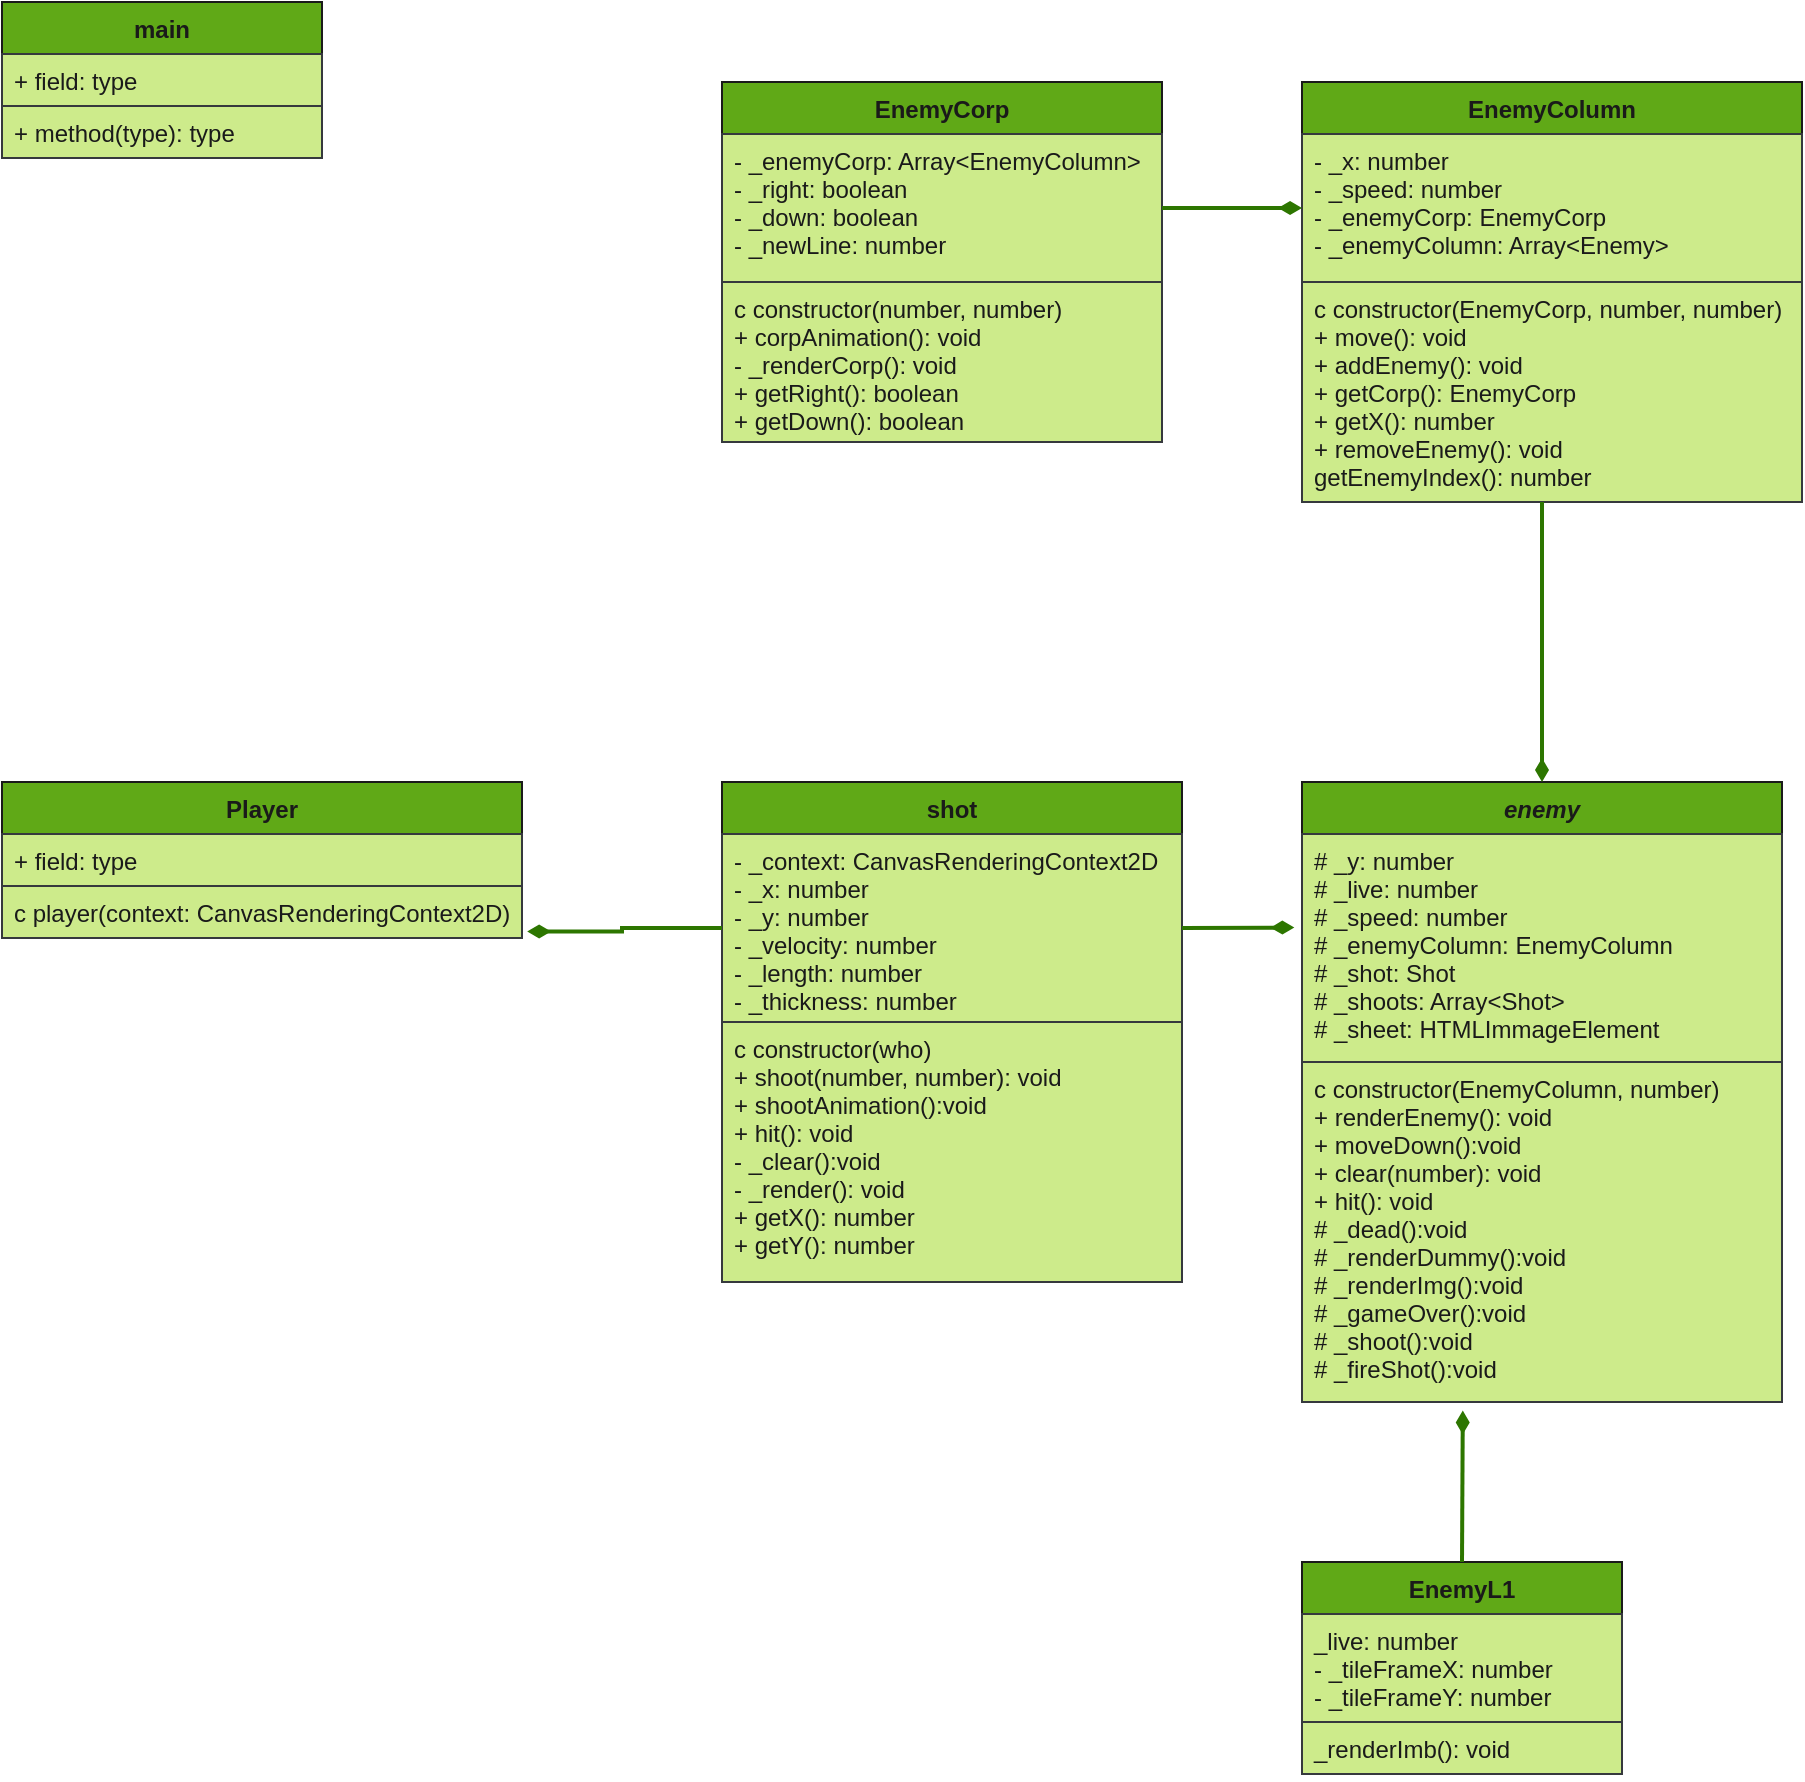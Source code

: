 <mxfile>
    <diagram id="eytjVthPBlMdNpsndXKb" name="Page-1">
        <mxGraphModel dx="2006" dy="899" grid="1" gridSize="10" guides="1" tooltips="1" connect="1" arrows="1" fold="1" page="1" pageScale="1" pageWidth="850" pageHeight="1100" math="0" shadow="0">
            <root>
                <mxCell id="0"/>
                <mxCell id="1" parent="0"/>
                <mxCell id="2" value="Player" style="swimlane;fontStyle=1;align=center;verticalAlign=top;childLayout=stackLayout;horizontal=1;startSize=26;horizontalStack=0;resizeParent=1;resizeParentMax=0;resizeLast=0;collapsible=1;marginBottom=0;rounded=0;shadow=0;fontColor=#1A1A1A;strokeColor=#1A1A1A;fillColor=#60a917;swimlaneFillColor=#CDEB8B;glass=0;sketch=0;" parent="1" vertex="1">
                    <mxGeometry x="410" y="390" width="260" height="78" as="geometry"/>
                </mxCell>
                <mxCell id="3" value="+ field: type" style="text;strokeColor=#36393d;fillColor=#CDEB8B;align=left;verticalAlign=top;spacingLeft=4;spacingRight=4;overflow=hidden;rotatable=0;points=[[0,0.5],[1,0.5]];portConstraint=eastwest;fontColor=#1A1A1A;" parent="2" vertex="1">
                    <mxGeometry y="26" width="260" height="26" as="geometry"/>
                </mxCell>
                <mxCell id="5" value="c player(context: CanvasRenderingContext2D)" style="text;strokeColor=#36393d;fillColor=#CDEB8B;align=left;verticalAlign=top;spacingLeft=4;spacingRight=4;overflow=hidden;rotatable=0;points=[[0,0.5],[1,0.5]];portConstraint=eastwest;fontColor=#1A1A1A;" parent="2" vertex="1">
                    <mxGeometry y="52" width="260" height="26" as="geometry"/>
                </mxCell>
                <mxCell id="6" value="main" style="swimlane;fontStyle=1;align=center;verticalAlign=top;childLayout=stackLayout;horizontal=1;startSize=26;horizontalStack=0;resizeParent=1;resizeParentMax=0;resizeLast=0;collapsible=1;marginBottom=0;fillColor=#60a917;rounded=0;glass=0;shadow=0;sketch=0;labelBackgroundColor=none;fontColor=#1A1A1A;swimlaneFillColor=#CDEB8B;strokeColor=#1A1A1A;" parent="1" vertex="1">
                    <mxGeometry x="410" width="160" height="78" as="geometry">
                        <mxRectangle x="340" y="10" width="60" height="26" as="alternateBounds"/>
                    </mxGeometry>
                </mxCell>
                <mxCell id="7" value="+ field: type" style="text;strokeColor=#36393d;align=left;verticalAlign=top;spacingLeft=4;spacingRight=4;overflow=hidden;rotatable=0;points=[[0,0.5],[1,0.5]];portConstraint=eastwest;fontColor=#1A1A1A;fillColor=#CDEB8B;" parent="6" vertex="1">
                    <mxGeometry y="26" width="160" height="26" as="geometry"/>
                </mxCell>
                <mxCell id="9" value="+ method(type): type" style="text;strokeColor=#36393d;fillColor=#cdeb8b;align=left;verticalAlign=top;spacingLeft=4;spacingRight=4;overflow=hidden;rotatable=0;points=[[0,0.5],[1,0.5]];portConstraint=eastwest;fontColor=#1A1A1A;" parent="6" vertex="1">
                    <mxGeometry y="52" width="160" height="26" as="geometry"/>
                </mxCell>
                <mxCell id="12" value="shot" style="swimlane;fontStyle=1;align=center;verticalAlign=top;childLayout=stackLayout;horizontal=1;startSize=26;horizontalStack=0;resizeParent=1;resizeParentMax=0;resizeLast=0;collapsible=1;marginBottom=0;fillColor=#60a917;rounded=0;glass=0;shadow=0;sketch=0;labelBackgroundColor=none;fontColor=#1A1A1A;swimlaneFillColor=#CDEB8B;strokeColor=#1A1A1A;noLabel=0;" parent="1" vertex="1">
                    <mxGeometry x="770" y="390" width="230" height="250" as="geometry">
                        <mxRectangle x="340" y="10" width="60" height="26" as="alternateBounds"/>
                    </mxGeometry>
                </mxCell>
                <mxCell id="13" value="- _context: CanvasRenderingContext2D&#10;- _x: number&#10;- _y: number&#10;- _velocity: number&#10;- _length: number&#10;- _thickness: number" style="text;strokeColor=#36393d;align=left;verticalAlign=top;spacingLeft=4;spacingRight=4;overflow=hidden;rotatable=0;points=[[0,0.5],[1,0.5]];portConstraint=eastwest;fontColor=#1A1A1A;fillColor=#CDEB8B;noLabel=0;absoluteArcSize=0;container=0;dropTarget=0;collapsible=0;expand=1;backgroundOutline=0;resizable=1;resizeHeight=0;treeFolding=0;snapToPoint=1;" parent="12" vertex="1">
                    <mxGeometry y="26" width="230" height="94" as="geometry"/>
                </mxCell>
                <mxCell id="14" value="c constructor(who)&#10;+ shoot(number, number): void&#10;+ shootAnimation():void&#10;+ hit(): void&#10;- _clear():void&#10;- _render(): void&#10;+ getX(): number&#10;+ getY(): number&#10;" style="text;strokeColor=#36393d;fillColor=#cdeb8b;align=left;verticalAlign=top;spacingLeft=4;spacingRight=4;overflow=hidden;rotatable=0;points=[[0,0.5],[1,0.5]];portConstraint=eastwest;fontColor=#1A1A1A;" parent="12" vertex="1">
                    <mxGeometry y="120" width="230" height="130" as="geometry"/>
                </mxCell>
                <mxCell id="22" value="enemy" style="swimlane;fontStyle=3;align=center;verticalAlign=top;childLayout=stackLayout;horizontal=1;startSize=26;horizontalStack=0;resizeParent=1;resizeParentMax=0;resizeLast=0;collapsible=1;marginBottom=0;fillColor=#60a917;rounded=0;glass=0;shadow=0;sketch=0;labelBackgroundColor=none;fontColor=#1A1A1A;swimlaneFillColor=#CDEB8B;strokeColor=#1A1A1A;" parent="1" vertex="1">
                    <mxGeometry x="1060" y="390" width="240" height="310" as="geometry">
                        <mxRectangle x="1060" y="390" width="60" height="26" as="alternateBounds"/>
                    </mxGeometry>
                </mxCell>
                <mxCell id="23" value="# _y: number&#10;# _live: number&#10;# _speed: number&#10;# _enemyColumn: EnemyColumn&#10;# _shot: Shot&#10;# _shoots: Array&lt;Shot&gt;&#10;# _sheet: HTMLImmageElement" style="text;strokeColor=#36393d;align=left;verticalAlign=top;spacingLeft=4;spacingRight=4;overflow=hidden;rotatable=0;points=[[0,0.5],[1,0.5]];portConstraint=eastwest;fontColor=#1A1A1A;fillColor=#CDEB8B;" parent="22" vertex="1">
                    <mxGeometry y="26" width="240" height="114" as="geometry"/>
                </mxCell>
                <mxCell id="24" value="c constructor(EnemyColumn, number)&#10;+ renderEnemy(): void&#10;+ moveDown():void&#10;+ clear(number): void&#10;+ hit(): void&#10;# _dead():void&#10;# _renderDummy():void&#10;# _renderImg():void&#10;# _gameOver():void&#10;# _shoot():void&#10;# _fireShot():void" style="text;strokeColor=#36393d;fillColor=#cdeb8b;align=left;verticalAlign=top;spacingLeft=4;spacingRight=4;overflow=hidden;rotatable=0;points=[[0,0.5],[1,0.5]];portConstraint=eastwest;fontColor=#1A1A1A;" parent="22" vertex="1">
                    <mxGeometry y="140" width="240" height="170" as="geometry"/>
                </mxCell>
                <mxCell id="25" value="EnemyL1" style="swimlane;fontStyle=1;align=center;verticalAlign=top;childLayout=stackLayout;horizontal=1;startSize=26;horizontalStack=0;resizeParent=1;resizeParentMax=0;resizeLast=0;collapsible=1;marginBottom=0;fillColor=#60a917;rounded=0;glass=0;shadow=0;sketch=0;labelBackgroundColor=none;fontColor=#1A1A1A;swimlaneFillColor=#CDEB8B;strokeColor=#1A1A1A;" parent="1" vertex="1">
                    <mxGeometry x="1060" y="780" width="160" height="106" as="geometry">
                        <mxRectangle x="340" y="10" width="60" height="26" as="alternateBounds"/>
                    </mxGeometry>
                </mxCell>
                <mxCell id="26" value="_live: number&#10;- _tileFrameX: number&#10;- _tileFrameY: number" style="text;strokeColor=#36393d;align=left;verticalAlign=top;spacingLeft=4;spacingRight=4;overflow=hidden;rotatable=0;points=[[0,0.5],[1,0.5]];portConstraint=eastwest;fontColor=#1A1A1A;fillColor=#CDEB8B;" parent="25" vertex="1">
                    <mxGeometry y="26" width="160" height="54" as="geometry"/>
                </mxCell>
                <mxCell id="27" value="_renderImb(): void" style="text;strokeColor=#36393d;fillColor=#cdeb8b;align=left;verticalAlign=top;spacingLeft=4;spacingRight=4;overflow=hidden;rotatable=0;points=[[0,0.5],[1,0.5]];portConstraint=eastwest;fontColor=#1A1A1A;" parent="25" vertex="1">
                    <mxGeometry y="80" width="160" height="26" as="geometry"/>
                </mxCell>
                <mxCell id="30" value="" style="endArrow=diamondThin;endFill=1;html=1;strokeColor=#2D7600;strokeWidth=2;exitX=0.5;exitY=0;exitDx=0;exitDy=0;entryX=0.335;entryY=1.025;entryDx=0;entryDy=0;entryPerimeter=0;fontColor=#1A1A1A;labelBackgroundColor=#2a2a2a;jumpStyle=gap;jumpSize=16;rounded=0;fillColor=#60a917;" parent="1" source="25" target="24" edge="1">
                    <mxGeometry width="160" relative="1" as="geometry">
                        <mxPoint x="870" y="740" as="sourcePoint"/>
                        <mxPoint x="1140" y="750" as="targetPoint"/>
                        <Array as="points"/>
                    </mxGeometry>
                </mxCell>
                <mxCell id="31" value="EnemyColumn" style="swimlane;fontStyle=1;align=center;verticalAlign=top;childLayout=stackLayout;horizontal=1;startSize=26;horizontalStack=0;resizeParent=1;resizeParentMax=0;resizeLast=0;collapsible=1;marginBottom=0;fillColor=#60a917;rounded=0;glass=0;shadow=0;sketch=0;labelBackgroundColor=none;fontColor=#1A1A1A;swimlaneFillColor=#CDEB8B;strokeColor=#1A1A1A;" parent="1" vertex="1">
                    <mxGeometry x="1060" y="40" width="250" height="210" as="geometry">
                        <mxRectangle x="340" y="10" width="60" height="26" as="alternateBounds"/>
                    </mxGeometry>
                </mxCell>
                <mxCell id="32" value="- _x: number&#10;- _speed: number&#10;- _enemyCorp: EnemyCorp&#10;- _enemyColumn: Array&lt;Enemy&gt;" style="text;strokeColor=#36393d;align=left;verticalAlign=top;spacingLeft=4;spacingRight=4;overflow=hidden;rotatable=0;points=[[0,0.5],[1,0.5]];portConstraint=eastwest;fontColor=#1A1A1A;fillColor=#CDEB8B;" parent="31" vertex="1">
                    <mxGeometry y="26" width="250" height="74" as="geometry"/>
                </mxCell>
                <mxCell id="33" value="c constructor(EnemyCorp, number, number)&#10;+ move(): void&#10;+ addEnemy(): void&#10;+ getCorp(): EnemyCorp&#10;+ getX(): number&#10;+ removeEnemy(): void&#10;getEnemyIndex(): number" style="text;strokeColor=#36393d;fillColor=#cdeb8b;align=left;verticalAlign=top;spacingLeft=4;spacingRight=4;overflow=hidden;rotatable=0;points=[[0,0.5],[1,0.5]];portConstraint=eastwest;fontColor=#1A1A1A;" parent="31" vertex="1">
                    <mxGeometry y="100" width="250" height="110" as="geometry"/>
                </mxCell>
                <mxCell id="35" style="edgeStyle=orthogonalEdgeStyle;rounded=0;orthogonalLoop=1;jettySize=auto;html=1;entryX=0.5;entryY=0;entryDx=0;entryDy=0;endArrow=diamondThin;endFill=1;fontColor=#1A1A1A;strokeColor=#2D7600;strokeWidth=2;jumpStyle=none;exitX=0.48;exitY=1;exitDx=0;exitDy=0;exitPerimeter=0;fillColor=#60a917;" parent="1" source="33" target="22" edge="1">
                    <mxGeometry relative="1" as="geometry">
                        <mxPoint x="1170" y="280" as="sourcePoint"/>
                        <mxPoint x="1070" y="483" as="targetPoint"/>
                    </mxGeometry>
                </mxCell>
                <mxCell id="37" value="EnemyCorp" style="swimlane;fontStyle=1;align=center;verticalAlign=top;childLayout=stackLayout;horizontal=1;startSize=26;horizontalStack=0;resizeParent=1;resizeParentMax=0;resizeLast=0;collapsible=1;marginBottom=0;fillColor=#60a917;rounded=0;glass=0;shadow=0;sketch=0;labelBackgroundColor=none;fontColor=#1A1A1A;swimlaneFillColor=#CDEB8B;strokeColor=#1A1A1A;" parent="1" vertex="1">
                    <mxGeometry x="770" y="40" width="220" height="180" as="geometry">
                        <mxRectangle x="340" y="10" width="60" height="26" as="alternateBounds"/>
                    </mxGeometry>
                </mxCell>
                <mxCell id="38" value="- _enemyCorp: Array&lt;EnemyColumn&gt;&#10;- _right: boolean&#10;- _down: boolean&#10;- _newLine: number" style="text;strokeColor=#36393d;align=left;verticalAlign=top;spacingLeft=4;spacingRight=4;overflow=hidden;rotatable=0;points=[[0,0.5],[1,0.5]];portConstraint=eastwest;fontColor=#1A1A1A;fillColor=#CDEB8B;" parent="37" vertex="1">
                    <mxGeometry y="26" width="220" height="74" as="geometry"/>
                </mxCell>
                <mxCell id="39" value="c constructor(number, number)&#10;+ corpAnimation(): void&#10;- _renderCorp(): void&#10;+ getRight(): boolean&#10;+ getDown(): boolean" style="text;strokeColor=#36393d;fillColor=#cdeb8b;align=left;verticalAlign=top;spacingLeft=4;spacingRight=4;overflow=hidden;rotatable=0;points=[[0,0.5],[1,0.5]];portConstraint=eastwest;fontColor=#1A1A1A;" parent="37" vertex="1">
                    <mxGeometry y="100" width="220" height="80" as="geometry"/>
                </mxCell>
                <mxCell id="40" style="edgeStyle=orthogonalEdgeStyle;rounded=0;orthogonalLoop=1;jettySize=auto;html=1;entryX=0;entryY=0.5;entryDx=0;entryDy=0;endArrow=diamondThin;endFill=1;fontColor=#1A1A1A;strokeColor=#2D7600;strokeWidth=2;jumpStyle=none;exitX=1;exitY=0.5;exitDx=0;exitDy=0;fillColor=#60a917;" parent="1" source="38" target="32" edge="1">
                    <mxGeometry relative="1" as="geometry">
                        <mxPoint x="940" y="103" as="sourcePoint"/>
                        <mxPoint x="950" y="230" as="targetPoint"/>
                    </mxGeometry>
                </mxCell>
                <mxCell id="42" style="edgeStyle=orthogonalEdgeStyle;rounded=0;jumpStyle=gap;jumpSize=16;orthogonalLoop=1;jettySize=auto;html=1;labelBackgroundColor=#2a2a2a;endArrow=diamondThin;endFill=1;strokeColor=#2D7600;strokeWidth=2;fontColor=#1A1A1A;entryX=-0.016;entryY=0.41;entryDx=0;entryDy=0;entryPerimeter=0;fillColor=#60a917;" parent="1" source="13" target="23" edge="1">
                    <mxGeometry relative="1" as="geometry">
                        <mxPoint x="1060" y="463" as="targetPoint"/>
                    </mxGeometry>
                </mxCell>
                <mxCell id="43" style="edgeStyle=orthogonalEdgeStyle;rounded=0;jumpStyle=gap;jumpSize=16;orthogonalLoop=1;jettySize=auto;html=1;labelBackgroundColor=#2a2a2a;endArrow=diamondThin;endFill=1;strokeColor=#2D7600;strokeWidth=2;fontColor=#1A1A1A;entryX=1.01;entryY=0.874;entryDx=0;entryDy=0;entryPerimeter=0;fillColor=#60a917;" parent="1" source="13" target="5" edge="1">
                    <mxGeometry relative="1" as="geometry">
                        <mxPoint x="700" y="463" as="targetPoint"/>
                    </mxGeometry>
                </mxCell>
            </root>
        </mxGraphModel>
    </diagram>
</mxfile>